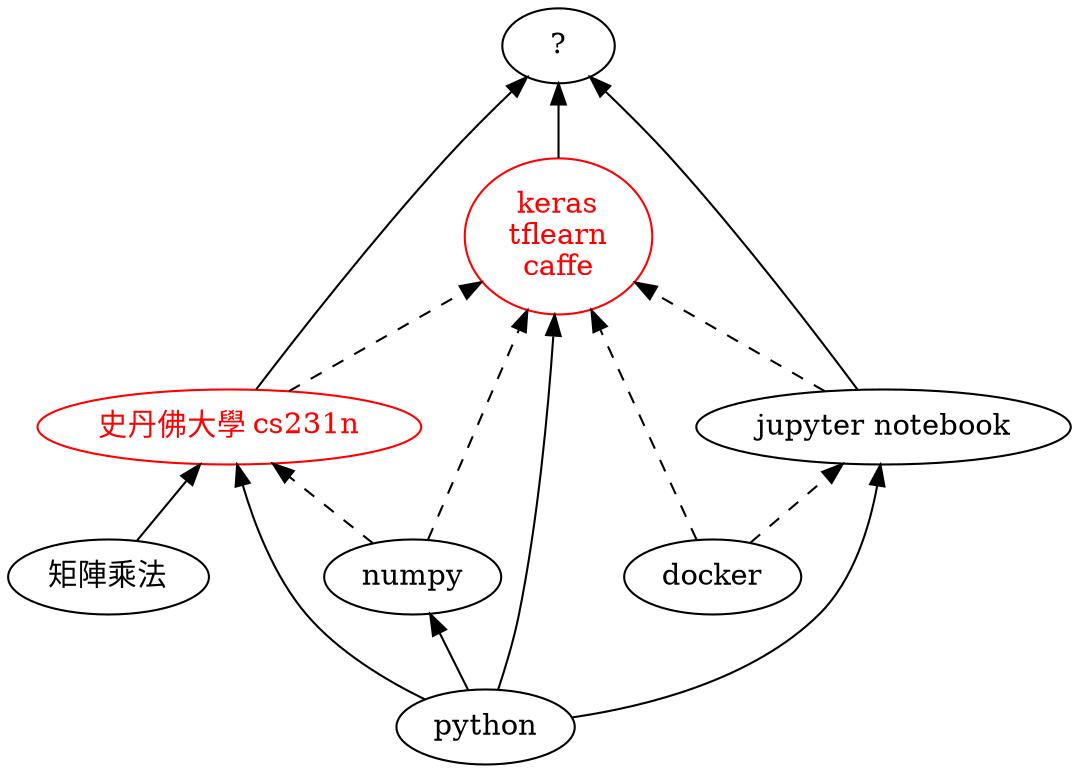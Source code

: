 digraph "不求甚解工程師的 「機器學習」 學習捷徑地圖" {

    rankdir = BT;
    overlap = scale;

    python [ label="python"; ];
    docker [ label="docker"; ];
    jupyter [ label="jupyter notebook"; ];
    mat_mul [ label="矩陣乘法"; ];
    cs231n [ label="史丹佛大學 cs231n"; color="red"; fontcolor="red"; ];
    hilevel [ label="keras\ntflearn\ncaffe"; color="red"; fontcolor="red"; ];
    numpy [ label="numpy"; ];
    advanced [ label="?"; ];

    python -> { numpy jupyter hilevel };
    numpy -> { cs231n hilevel } [ style="dashed" ];
    { mat_mul python } -> cs231n;
    { jupyter cs231n hilevel } -> advanced;

    docker -> { hilevel jupyter} [ style="dashed" ];
    { cs231n jupyter } -> hilevel [ style="dashed" ];
}


